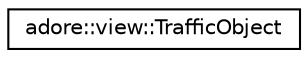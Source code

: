 digraph "Graphical Class Hierarchy"
{
 // LATEX_PDF_SIZE
  edge [fontname="Helvetica",fontsize="10",labelfontname="Helvetica",labelfontsize="10"];
  node [fontname="Helvetica",fontsize="10",shape=record];
  rankdir="LR";
  Node0 [label="adore::view::TrafficObject",height=0.2,width=0.4,color="black", fillcolor="white", style="filled",URL="$structadore_1_1view_1_1TrafficObject.html",tooltip=" "];
}
